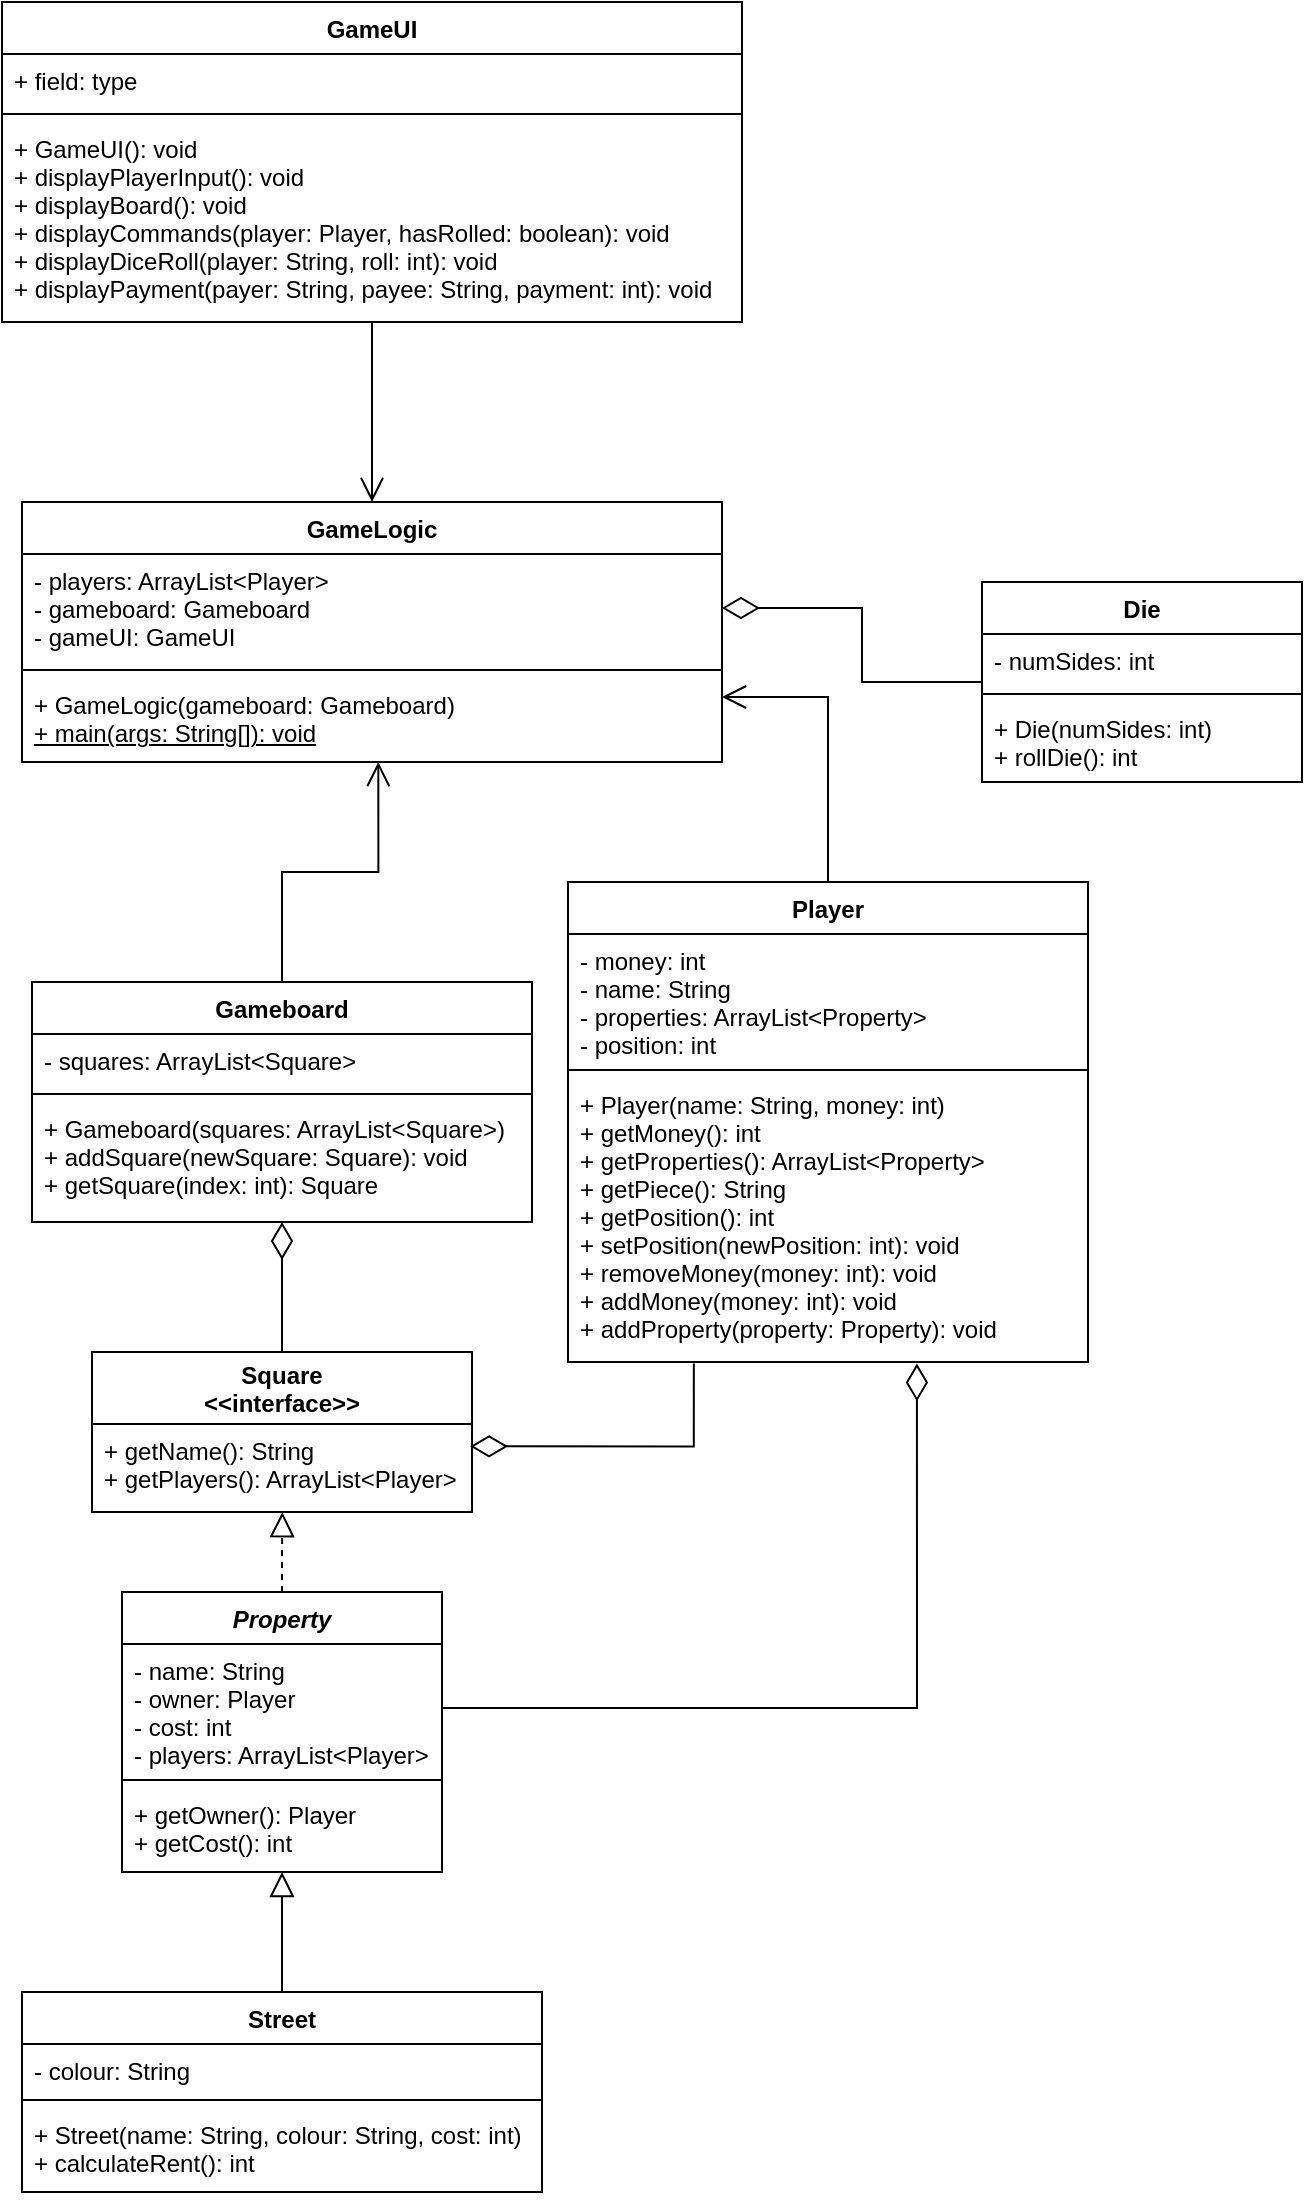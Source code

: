<mxfile version="15.5.6" type="github">
  <diagram id="C5RBs43oDa-KdzZeNtuy" name="Page-1">
    <mxGraphModel dx="2029" dy="813" grid="1" gridSize="10" guides="1" tooltips="1" connect="1" arrows="1" fold="1" page="1" pageScale="1" pageWidth="827" pageHeight="1169" math="0" shadow="0">
      <root>
        <mxCell id="WIyWlLk6GJQsqaUBKTNV-0" />
        <mxCell id="WIyWlLk6GJQsqaUBKTNV-1" parent="WIyWlLk6GJQsqaUBKTNV-0" />
        <mxCell id="paI8Il_EuwSy5qUbTORu-23" style="edgeStyle=orthogonalEdgeStyle;rounded=0;orthogonalLoop=1;jettySize=auto;html=1;exitX=0.5;exitY=0;exitDx=0;exitDy=0;entryX=0.509;entryY=1;entryDx=0;entryDy=0;entryPerimeter=0;endSize=10;endArrow=open;endFill=0;" edge="1" parent="WIyWlLk6GJQsqaUBKTNV-1" source="89V0pPBTU7u06rMjEI4J-0" target="89V0pPBTU7u06rMjEI4J-38">
          <mxGeometry relative="1" as="geometry" />
        </mxCell>
        <mxCell id="89V0pPBTU7u06rMjEI4J-0" value="Gameboard" style="swimlane;fontStyle=1;align=center;verticalAlign=top;childLayout=stackLayout;horizontal=1;startSize=26;horizontalStack=0;resizeParent=1;resizeParentMax=0;resizeLast=0;collapsible=1;marginBottom=0;" parent="WIyWlLk6GJQsqaUBKTNV-1" vertex="1">
          <mxGeometry x="145" y="550" width="250" height="120" as="geometry" />
        </mxCell>
        <mxCell id="89V0pPBTU7u06rMjEI4J-1" value="- squares: ArrayList&lt;Square&gt;" style="text;strokeColor=none;fillColor=none;align=left;verticalAlign=top;spacingLeft=4;spacingRight=4;overflow=hidden;rotatable=0;points=[[0,0.5],[1,0.5]];portConstraint=eastwest;" parent="89V0pPBTU7u06rMjEI4J-0" vertex="1">
          <mxGeometry y="26" width="250" height="26" as="geometry" />
        </mxCell>
        <mxCell id="89V0pPBTU7u06rMjEI4J-2" value="" style="line;strokeWidth=1;fillColor=none;align=left;verticalAlign=middle;spacingTop=-1;spacingLeft=3;spacingRight=3;rotatable=0;labelPosition=right;points=[];portConstraint=eastwest;" parent="89V0pPBTU7u06rMjEI4J-0" vertex="1">
          <mxGeometry y="52" width="250" height="8" as="geometry" />
        </mxCell>
        <mxCell id="89V0pPBTU7u06rMjEI4J-3" value="+ Gameboard(squares: ArrayList&lt;Square&gt;)&#xa;+ addSquare(newSquare: Square): void&#xa;+ getSquare(index: int): Square&#xa;" style="text;strokeColor=none;fillColor=none;align=left;verticalAlign=top;spacingLeft=4;spacingRight=4;overflow=hidden;rotatable=0;points=[[0,0.5],[1,0.5]];portConstraint=eastwest;" parent="89V0pPBTU7u06rMjEI4J-0" vertex="1">
          <mxGeometry y="60" width="250" height="60" as="geometry" />
        </mxCell>
        <mxCell id="paI8Il_EuwSy5qUbTORu-20" style="edgeStyle=orthogonalEdgeStyle;rounded=0;orthogonalLoop=1;jettySize=auto;html=1;entryX=1;entryY=0.5;entryDx=0;entryDy=0;endArrow=diamondThin;endFill=0;endSize=16;" edge="1" parent="WIyWlLk6GJQsqaUBKTNV-1" source="89V0pPBTU7u06rMjEI4J-4" target="89V0pPBTU7u06rMjEI4J-36">
          <mxGeometry relative="1" as="geometry" />
        </mxCell>
        <mxCell id="89V0pPBTU7u06rMjEI4J-4" value="Die" style="swimlane;fontStyle=1;align=center;verticalAlign=top;childLayout=stackLayout;horizontal=1;startSize=26;horizontalStack=0;resizeParent=1;resizeParentMax=0;resizeLast=0;collapsible=1;marginBottom=0;" parent="WIyWlLk6GJQsqaUBKTNV-1" vertex="1">
          <mxGeometry x="620" y="350" width="160" height="100" as="geometry" />
        </mxCell>
        <mxCell id="89V0pPBTU7u06rMjEI4J-5" value="- numSides: int" style="text;strokeColor=none;fillColor=none;align=left;verticalAlign=top;spacingLeft=4;spacingRight=4;overflow=hidden;rotatable=0;points=[[0,0.5],[1,0.5]];portConstraint=eastwest;" parent="89V0pPBTU7u06rMjEI4J-4" vertex="1">
          <mxGeometry y="26" width="160" height="26" as="geometry" />
        </mxCell>
        <mxCell id="89V0pPBTU7u06rMjEI4J-6" value="" style="line;strokeWidth=1;fillColor=none;align=left;verticalAlign=middle;spacingTop=-1;spacingLeft=3;spacingRight=3;rotatable=0;labelPosition=right;points=[];portConstraint=eastwest;" parent="89V0pPBTU7u06rMjEI4J-4" vertex="1">
          <mxGeometry y="52" width="160" height="8" as="geometry" />
        </mxCell>
        <mxCell id="89V0pPBTU7u06rMjEI4J-7" value="+ Die(numSides: int)&#xa;+ rollDie(): int" style="text;strokeColor=none;fillColor=none;align=left;verticalAlign=top;spacingLeft=4;spacingRight=4;overflow=hidden;rotatable=0;points=[[0,0.5],[1,0.5]];portConstraint=eastwest;" parent="89V0pPBTU7u06rMjEI4J-4" vertex="1">
          <mxGeometry y="60" width="160" height="40" as="geometry" />
        </mxCell>
        <mxCell id="paI8Il_EuwSy5qUbTORu-21" style="edgeStyle=orthogonalEdgeStyle;rounded=0;orthogonalLoop=1;jettySize=auto;html=1;exitX=0.5;exitY=0;exitDx=0;exitDy=0;entryX=1;entryY=0.75;entryDx=0;entryDy=0;endSize=10;endArrow=open;endFill=0;strokeWidth=1;" edge="1" parent="WIyWlLk6GJQsqaUBKTNV-1" source="89V0pPBTU7u06rMjEI4J-8" target="89V0pPBTU7u06rMjEI4J-35">
          <mxGeometry relative="1" as="geometry" />
        </mxCell>
        <mxCell id="89V0pPBTU7u06rMjEI4J-8" value="Player" style="swimlane;fontStyle=1;align=center;verticalAlign=top;childLayout=stackLayout;horizontal=1;startSize=26;horizontalStack=0;resizeParent=1;resizeParentMax=0;resizeLast=0;collapsible=1;marginBottom=0;" parent="WIyWlLk6GJQsqaUBKTNV-1" vertex="1">
          <mxGeometry x="413" y="500" width="260" height="240" as="geometry" />
        </mxCell>
        <mxCell id="89V0pPBTU7u06rMjEI4J-9" value="- money: int&#xa;- name: String&#xa;- properties: ArrayList&lt;Property&gt;&#xa;- position: int&#xa;&#xa;" style="text;strokeColor=none;fillColor=none;align=left;verticalAlign=top;spacingLeft=4;spacingRight=4;overflow=hidden;rotatable=0;points=[[0,0.5],[1,0.5]];portConstraint=eastwest;" parent="89V0pPBTU7u06rMjEI4J-8" vertex="1">
          <mxGeometry y="26" width="260" height="64" as="geometry" />
        </mxCell>
        <mxCell id="89V0pPBTU7u06rMjEI4J-10" value="" style="line;strokeWidth=1;fillColor=none;align=left;verticalAlign=middle;spacingTop=-1;spacingLeft=3;spacingRight=3;rotatable=0;labelPosition=right;points=[];portConstraint=eastwest;" parent="89V0pPBTU7u06rMjEI4J-8" vertex="1">
          <mxGeometry y="90" width="260" height="8" as="geometry" />
        </mxCell>
        <mxCell id="89V0pPBTU7u06rMjEI4J-11" value="+ Player(name: String, money: int)&#xa;+ getMoney(): int&#xa;+ getProperties(): ArrayList&lt;Property&gt;&#xa;+ getPiece(): String&#xa;+ getPosition(): int&#xa;+ setPosition(newPosition: int): void&#xa;+ removeMoney(money: int): void&#xa;+ addMoney(money: int): void&#xa;+ addProperty(property: Property): void&#xa;" style="text;strokeColor=none;fillColor=none;align=left;verticalAlign=top;spacingLeft=4;spacingRight=4;overflow=hidden;rotatable=0;points=[[0,0.5],[1,0.5]];portConstraint=eastwest;" parent="89V0pPBTU7u06rMjEI4J-8" vertex="1">
          <mxGeometry y="98" width="260" height="142" as="geometry" />
        </mxCell>
        <mxCell id="paI8Il_EuwSy5qUbTORu-4" style="edgeStyle=orthogonalEdgeStyle;rounded=0;orthogonalLoop=1;jettySize=auto;html=1;exitX=0.5;exitY=0;exitDx=0;exitDy=0;entryX=0.5;entryY=1;entryDx=0;entryDy=0;entryPerimeter=0;endArrow=block;endFill=0;endSize=10;" edge="1" parent="WIyWlLk6GJQsqaUBKTNV-1" source="89V0pPBTU7u06rMjEI4J-24" target="89V0pPBTU7u06rMjEI4J-52">
          <mxGeometry relative="1" as="geometry">
            <mxPoint x="270.058" y="1015" as="targetPoint" />
          </mxGeometry>
        </mxCell>
        <mxCell id="89V0pPBTU7u06rMjEI4J-24" value="Street" style="swimlane;fontStyle=1;align=center;verticalAlign=top;childLayout=stackLayout;horizontal=1;startSize=26;horizontalStack=0;resizeParent=1;resizeParentMax=0;resizeLast=0;collapsible=1;marginBottom=0;" parent="WIyWlLk6GJQsqaUBKTNV-1" vertex="1">
          <mxGeometry x="140" y="1055" width="260" height="100" as="geometry" />
        </mxCell>
        <mxCell id="89V0pPBTU7u06rMjEI4J-25" value="- colour: String" style="text;strokeColor=none;fillColor=none;align=left;verticalAlign=top;spacingLeft=4;spacingRight=4;overflow=hidden;rotatable=0;points=[[0,0.5],[1,0.5]];portConstraint=eastwest;" parent="89V0pPBTU7u06rMjEI4J-24" vertex="1">
          <mxGeometry y="26" width="260" height="24" as="geometry" />
        </mxCell>
        <mxCell id="89V0pPBTU7u06rMjEI4J-26" value="" style="line;strokeWidth=1;fillColor=none;align=left;verticalAlign=middle;spacingTop=-1;spacingLeft=3;spacingRight=3;rotatable=0;labelPosition=right;points=[];portConstraint=eastwest;" parent="89V0pPBTU7u06rMjEI4J-24" vertex="1">
          <mxGeometry y="50" width="260" height="8" as="geometry" />
        </mxCell>
        <mxCell id="89V0pPBTU7u06rMjEI4J-27" value="+ Street(name: String, colour: String, cost: int)&#xa;+ calculateRent(): int" style="text;strokeColor=none;fillColor=none;align=left;verticalAlign=top;spacingLeft=4;spacingRight=4;overflow=hidden;rotatable=0;points=[[0,0.5],[1,0.5]];portConstraint=eastwest;" parent="89V0pPBTU7u06rMjEI4J-24" vertex="1">
          <mxGeometry y="58" width="260" height="42" as="geometry" />
        </mxCell>
        <mxCell id="89V0pPBTU7u06rMjEI4J-35" value="GameLogic" style="swimlane;fontStyle=1;align=center;verticalAlign=top;childLayout=stackLayout;horizontal=1;startSize=26;horizontalStack=0;resizeParent=1;resizeParentMax=0;resizeLast=0;collapsible=1;marginBottom=0;" parent="WIyWlLk6GJQsqaUBKTNV-1" vertex="1">
          <mxGeometry x="140" y="310" width="350" height="130" as="geometry" />
        </mxCell>
        <mxCell id="89V0pPBTU7u06rMjEI4J-36" value="- players: ArrayList&lt;Player&gt;&#xa;- gameboard: Gameboard&#xa;- gameUI: GameUI&#xa;" style="text;strokeColor=none;fillColor=none;align=left;verticalAlign=top;spacingLeft=4;spacingRight=4;overflow=hidden;rotatable=0;points=[[0,0.5],[1,0.5]];portConstraint=eastwest;" parent="89V0pPBTU7u06rMjEI4J-35" vertex="1">
          <mxGeometry y="26" width="350" height="54" as="geometry" />
        </mxCell>
        <mxCell id="89V0pPBTU7u06rMjEI4J-37" value="" style="line;strokeWidth=1;fillColor=none;align=left;verticalAlign=middle;spacingTop=-1;spacingLeft=3;spacingRight=3;rotatable=0;labelPosition=right;points=[];portConstraint=eastwest;" parent="89V0pPBTU7u06rMjEI4J-35" vertex="1">
          <mxGeometry y="80" width="350" height="8" as="geometry" />
        </mxCell>
        <mxCell id="89V0pPBTU7u06rMjEI4J-38" value="&lt;div&gt;+ GameLogic(gameboard: Gameboard)&lt;/div&gt;&lt;u&gt;+ main(args: String[]): void&lt;/u&gt;" style="text;strokeColor=none;fillColor=none;align=left;verticalAlign=top;spacingLeft=4;spacingRight=4;overflow=hidden;rotatable=0;points=[[0,0.5],[1,0.5]];portConstraint=eastwest;fontStyle=0;html=1;" parent="89V0pPBTU7u06rMjEI4J-35" vertex="1">
          <mxGeometry y="88" width="350" height="42" as="geometry" />
        </mxCell>
        <mxCell id="89V0pPBTU7u06rMjEI4J-44" style="edgeStyle=orthogonalEdgeStyle;rounded=0;orthogonalLoop=1;jettySize=auto;html=1;exitX=0.5;exitY=0;exitDx=0;exitDy=0;entryX=0.5;entryY=1;entryDx=0;entryDy=0;endSize=16;endArrow=diamondThin;endFill=0;startSize=6;" parent="WIyWlLk6GJQsqaUBKTNV-1" source="paI8Il_EuwSy5qUbTORu-11" target="89V0pPBTU7u06rMjEI4J-0" edge="1">
          <mxGeometry relative="1" as="geometry">
            <mxPoint x="270" y="735" as="sourcePoint" />
          </mxGeometry>
        </mxCell>
        <mxCell id="paI8Il_EuwSy5qUbTORu-15" style="edgeStyle=orthogonalEdgeStyle;rounded=0;orthogonalLoop=1;jettySize=auto;html=1;entryX=0.501;entryY=1.001;entryDx=0;entryDy=0;entryPerimeter=0;dashed=1;endArrow=block;endFill=0;endSize=10;" edge="1" parent="WIyWlLk6GJQsqaUBKTNV-1" source="89V0pPBTU7u06rMjEI4J-49" target="paI8Il_EuwSy5qUbTORu-12">
          <mxGeometry relative="1" as="geometry">
            <mxPoint x="270" y="805" as="targetPoint" />
          </mxGeometry>
        </mxCell>
        <mxCell id="89V0pPBTU7u06rMjEI4J-49" value="Property" style="swimlane;fontStyle=3;align=center;verticalAlign=top;childLayout=stackLayout;horizontal=1;startSize=26;horizontalStack=0;resizeParent=1;resizeParentMax=0;resizeLast=0;collapsible=1;marginBottom=0;" parent="WIyWlLk6GJQsqaUBKTNV-1" vertex="1">
          <mxGeometry x="190" y="855" width="160" height="140" as="geometry" />
        </mxCell>
        <mxCell id="89V0pPBTU7u06rMjEI4J-50" value="- name: String&#xa;- owner: Player&#xa;- cost: int&#xa;- players: ArrayList&lt;Player&gt;&#xa;" style="text;strokeColor=none;fillColor=none;align=left;verticalAlign=top;spacingLeft=4;spacingRight=4;overflow=hidden;rotatable=0;points=[[0,0.5],[1,0.5]];portConstraint=eastwest;" parent="89V0pPBTU7u06rMjEI4J-49" vertex="1">
          <mxGeometry y="26" width="160" height="64" as="geometry" />
        </mxCell>
        <mxCell id="89V0pPBTU7u06rMjEI4J-51" value="" style="line;strokeWidth=1;fillColor=none;align=left;verticalAlign=middle;spacingTop=-1;spacingLeft=3;spacingRight=3;rotatable=0;labelPosition=right;points=[];portConstraint=eastwest;" parent="89V0pPBTU7u06rMjEI4J-49" vertex="1">
          <mxGeometry y="90" width="160" height="8" as="geometry" />
        </mxCell>
        <mxCell id="89V0pPBTU7u06rMjEI4J-52" value="+ getOwner(): Player&#xa;+ getCost(): int&#xa;" style="text;strokeColor=none;fillColor=none;align=left;verticalAlign=top;spacingLeft=4;spacingRight=4;overflow=hidden;rotatable=0;points=[[0,0.5],[1,0.5]];portConstraint=eastwest;" parent="89V0pPBTU7u06rMjEI4J-49" vertex="1">
          <mxGeometry y="98" width="160" height="42" as="geometry" />
        </mxCell>
        <mxCell id="paI8Il_EuwSy5qUbTORu-11" value="Square&#xa;&lt;&lt;interface&gt;&gt;" style="swimlane;fontStyle=1;childLayout=stackLayout;horizontal=1;startSize=36;fillColor=none;horizontalStack=0;resizeParent=1;resizeParentMax=0;resizeLast=0;collapsible=1;marginBottom=0;" vertex="1" parent="WIyWlLk6GJQsqaUBKTNV-1">
          <mxGeometry x="175" y="735" width="190" height="80" as="geometry" />
        </mxCell>
        <mxCell id="paI8Il_EuwSy5qUbTORu-12" value="+ getName(): String&#xa;+ getPlayers(): ArrayList&lt;Player&gt;&#xa;" style="text;strokeColor=none;fillColor=none;align=left;verticalAlign=top;spacingLeft=4;spacingRight=4;overflow=hidden;rotatable=0;points=[[0,0.5],[1,0.5]];portConstraint=eastwest;" vertex="1" parent="paI8Il_EuwSy5qUbTORu-11">
          <mxGeometry y="36" width="190" height="44" as="geometry" />
        </mxCell>
        <mxCell id="paI8Il_EuwSy5qUbTORu-25" style="edgeStyle=orthogonalEdgeStyle;rounded=0;orthogonalLoop=1;jettySize=auto;html=1;exitX=0.5;exitY=1;exitDx=0;exitDy=0;entryX=0.5;entryY=0;entryDx=0;entryDy=0;endArrow=open;endFill=0;startSize=6;endSize=10;strokeWidth=1;" edge="1" parent="WIyWlLk6GJQsqaUBKTNV-1" source="paI8Il_EuwSy5qUbTORu-16" target="89V0pPBTU7u06rMjEI4J-35">
          <mxGeometry relative="1" as="geometry" />
        </mxCell>
        <mxCell id="paI8Il_EuwSy5qUbTORu-16" value="GameUI" style="swimlane;fontStyle=1;align=center;verticalAlign=top;childLayout=stackLayout;horizontal=1;startSize=26;horizontalStack=0;resizeParent=1;resizeParentMax=0;resizeLast=0;collapsible=1;marginBottom=0;" vertex="1" parent="WIyWlLk6GJQsqaUBKTNV-1">
          <mxGeometry x="130" y="60" width="370" height="160" as="geometry" />
        </mxCell>
        <mxCell id="paI8Il_EuwSy5qUbTORu-17" value="+ field: type" style="text;strokeColor=none;fillColor=none;align=left;verticalAlign=top;spacingLeft=4;spacingRight=4;overflow=hidden;rotatable=0;points=[[0,0.5],[1,0.5]];portConstraint=eastwest;" vertex="1" parent="paI8Il_EuwSy5qUbTORu-16">
          <mxGeometry y="26" width="370" height="26" as="geometry" />
        </mxCell>
        <mxCell id="paI8Il_EuwSy5qUbTORu-18" value="" style="line;strokeWidth=1;fillColor=none;align=left;verticalAlign=middle;spacingTop=-1;spacingLeft=3;spacingRight=3;rotatable=0;labelPosition=right;points=[];portConstraint=eastwest;" vertex="1" parent="paI8Il_EuwSy5qUbTORu-16">
          <mxGeometry y="52" width="370" height="8" as="geometry" />
        </mxCell>
        <mxCell id="paI8Il_EuwSy5qUbTORu-19" value="+ GameUI(): void&#xa;+ displayPlayerInput(): void&#xa;+ displayBoard(): void&#xa;+ displayCommands(player: Player, hasRolled: boolean): void&#xa;+ displayDiceRoll(player: String, roll: int): void&#xa;+ displayPayment(payer: String, payee: String, payment: int): void&#xa;&#xa;&#xa;1&#xa;&#xa;" style="text;strokeColor=none;fillColor=none;align=left;verticalAlign=top;spacingLeft=4;spacingRight=4;overflow=hidden;rotatable=0;points=[[0,0.5],[1,0.5]];portConstraint=eastwest;" vertex="1" parent="paI8Il_EuwSy5qUbTORu-16">
          <mxGeometry y="60" width="370" height="100" as="geometry" />
        </mxCell>
        <mxCell id="paI8Il_EuwSy5qUbTORu-28" style="edgeStyle=orthogonalEdgeStyle;rounded=0;orthogonalLoop=1;jettySize=auto;html=1;exitX=1;exitY=0.5;exitDx=0;exitDy=0;entryX=0.671;entryY=1.005;entryDx=0;entryDy=0;entryPerimeter=0;startArrow=none;startFill=0;endArrow=diamondThin;endFill=0;startSize=6;endSize=16;targetPerimeterSpacing=16;strokeWidth=1;" edge="1" parent="WIyWlLk6GJQsqaUBKTNV-1" source="89V0pPBTU7u06rMjEI4J-50" target="89V0pPBTU7u06rMjEI4J-11">
          <mxGeometry relative="1" as="geometry" />
        </mxCell>
        <mxCell id="paI8Il_EuwSy5qUbTORu-29" style="edgeStyle=orthogonalEdgeStyle;rounded=0;orthogonalLoop=1;jettySize=auto;html=1;entryX=0.995;entryY=0.254;entryDx=0;entryDy=0;entryPerimeter=0;startArrow=none;startFill=0;endArrow=diamondThin;endFill=0;startSize=6;endSize=16;targetPerimeterSpacing=16;strokeWidth=1;exitX=0.242;exitY=1.005;exitDx=0;exitDy=0;exitPerimeter=0;" edge="1" parent="WIyWlLk6GJQsqaUBKTNV-1" source="89V0pPBTU7u06rMjEI4J-11" target="paI8Il_EuwSy5qUbTORu-12">
          <mxGeometry relative="1" as="geometry" />
        </mxCell>
      </root>
    </mxGraphModel>
  </diagram>
</mxfile>

